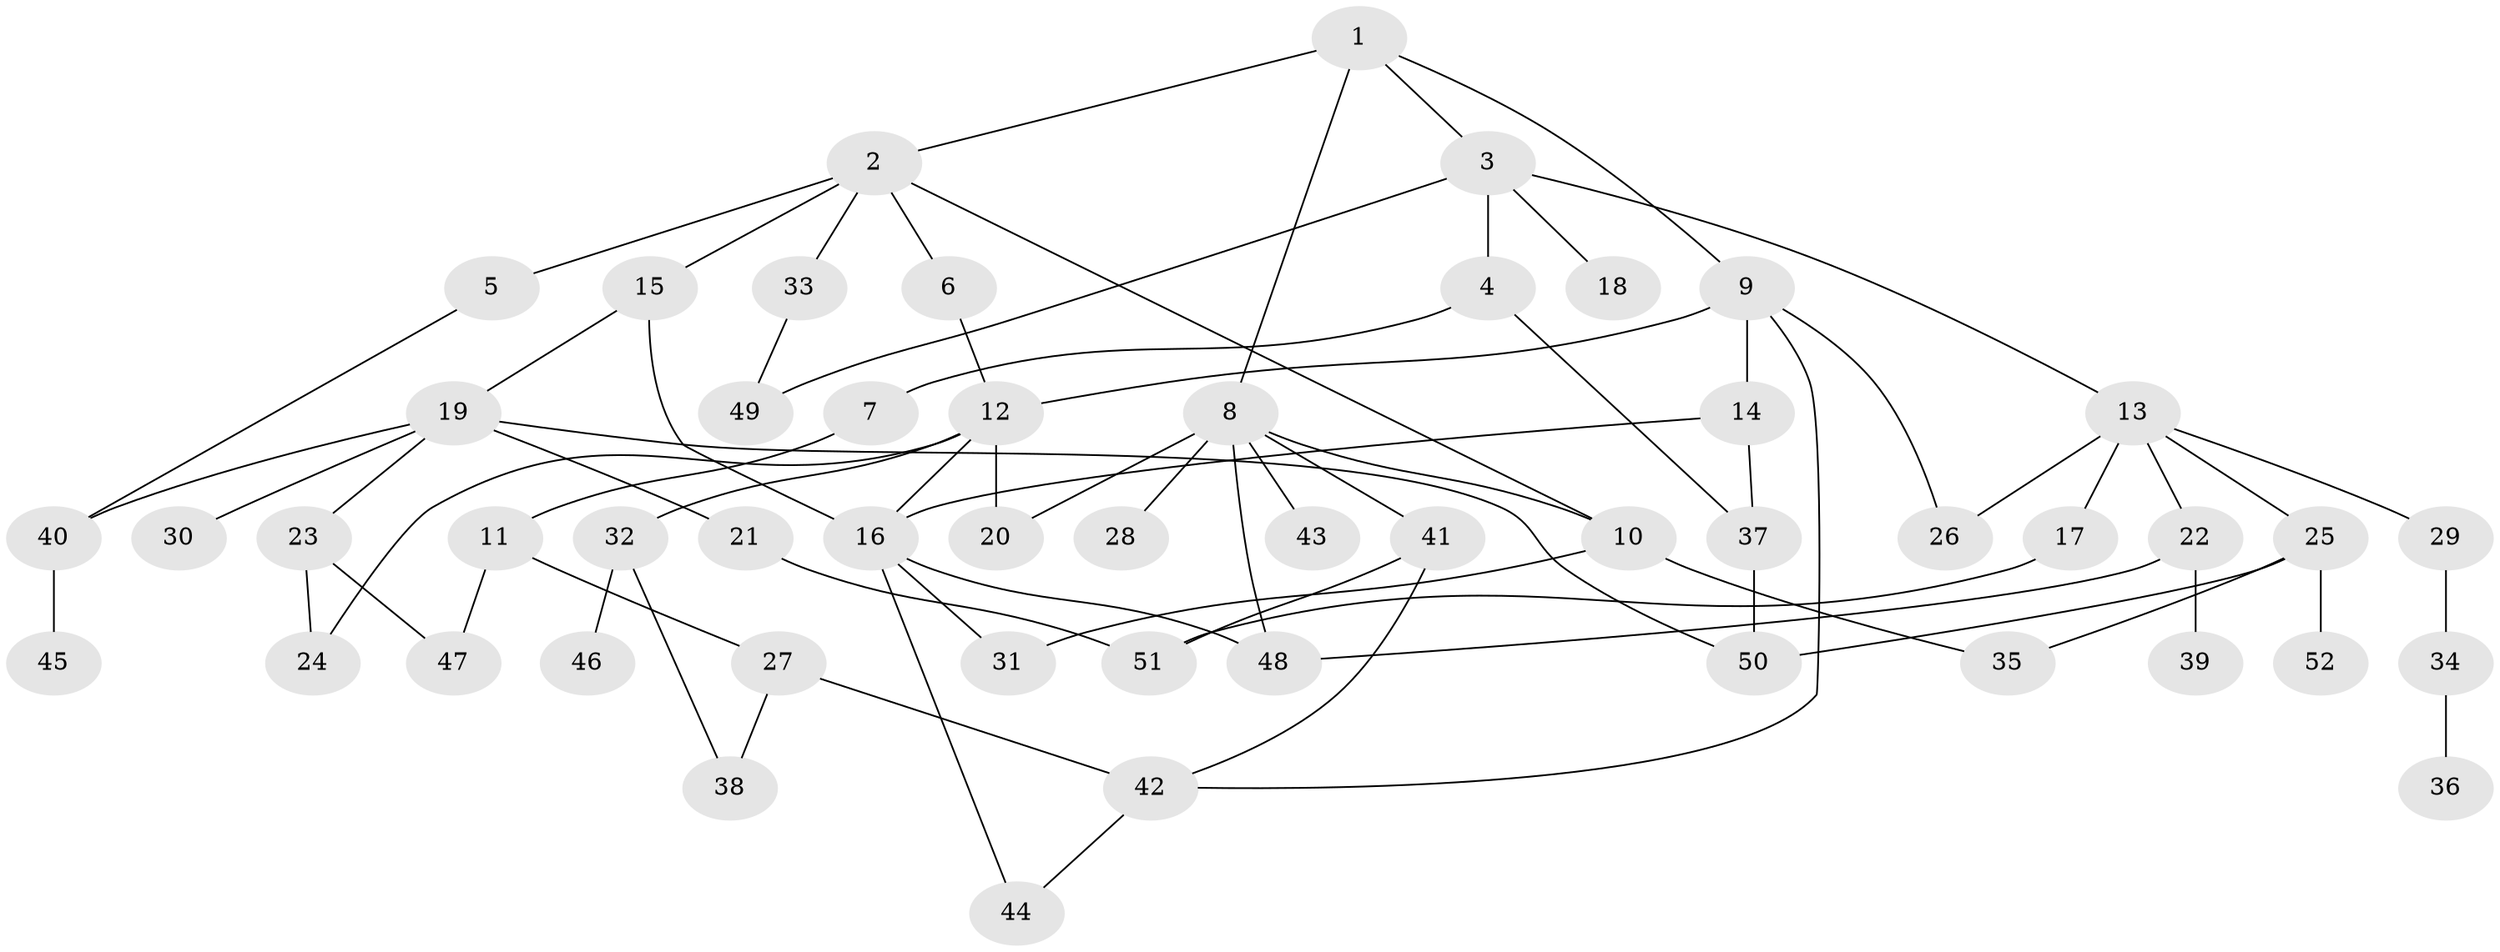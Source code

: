 // coarse degree distribution, {11: 0.047619047619047616, 5: 0.23809523809523808, 4: 0.19047619047619047, 6: 0.047619047619047616, 1: 0.14285714285714285, 2: 0.2857142857142857, 3: 0.047619047619047616}
// Generated by graph-tools (version 1.1) at 2025/48/03/04/25 22:48:39]
// undirected, 52 vertices, 74 edges
graph export_dot {
  node [color=gray90,style=filled];
  1;
  2;
  3;
  4;
  5;
  6;
  7;
  8;
  9;
  10;
  11;
  12;
  13;
  14;
  15;
  16;
  17;
  18;
  19;
  20;
  21;
  22;
  23;
  24;
  25;
  26;
  27;
  28;
  29;
  30;
  31;
  32;
  33;
  34;
  35;
  36;
  37;
  38;
  39;
  40;
  41;
  42;
  43;
  44;
  45;
  46;
  47;
  48;
  49;
  50;
  51;
  52;
  1 -- 2;
  1 -- 3;
  1 -- 8;
  1 -- 9;
  2 -- 5;
  2 -- 6;
  2 -- 15;
  2 -- 33;
  2 -- 10;
  3 -- 4;
  3 -- 13;
  3 -- 18;
  3 -- 49;
  4 -- 7;
  4 -- 37;
  5 -- 40;
  6 -- 12;
  7 -- 11;
  8 -- 10;
  8 -- 20;
  8 -- 28;
  8 -- 41;
  8 -- 43;
  8 -- 48;
  9 -- 12;
  9 -- 14;
  9 -- 26;
  9 -- 42;
  10 -- 31;
  10 -- 35;
  11 -- 27;
  11 -- 47;
  12 -- 16;
  12 -- 24;
  12 -- 32;
  12 -- 20;
  13 -- 17;
  13 -- 22;
  13 -- 25;
  13 -- 29;
  13 -- 26;
  14 -- 16;
  14 -- 37;
  15 -- 19;
  15 -- 16;
  16 -- 48;
  16 -- 44;
  16 -- 31;
  17 -- 51;
  19 -- 21;
  19 -- 23;
  19 -- 30;
  19 -- 40;
  19 -- 50;
  21 -- 51;
  22 -- 39;
  22 -- 48;
  23 -- 24;
  23 -- 47;
  25 -- 50;
  25 -- 52;
  25 -- 35;
  27 -- 38;
  27 -- 42;
  29 -- 34;
  32 -- 46;
  32 -- 38;
  33 -- 49;
  34 -- 36;
  37 -- 50;
  40 -- 45;
  41 -- 51;
  41 -- 42;
  42 -- 44;
}
